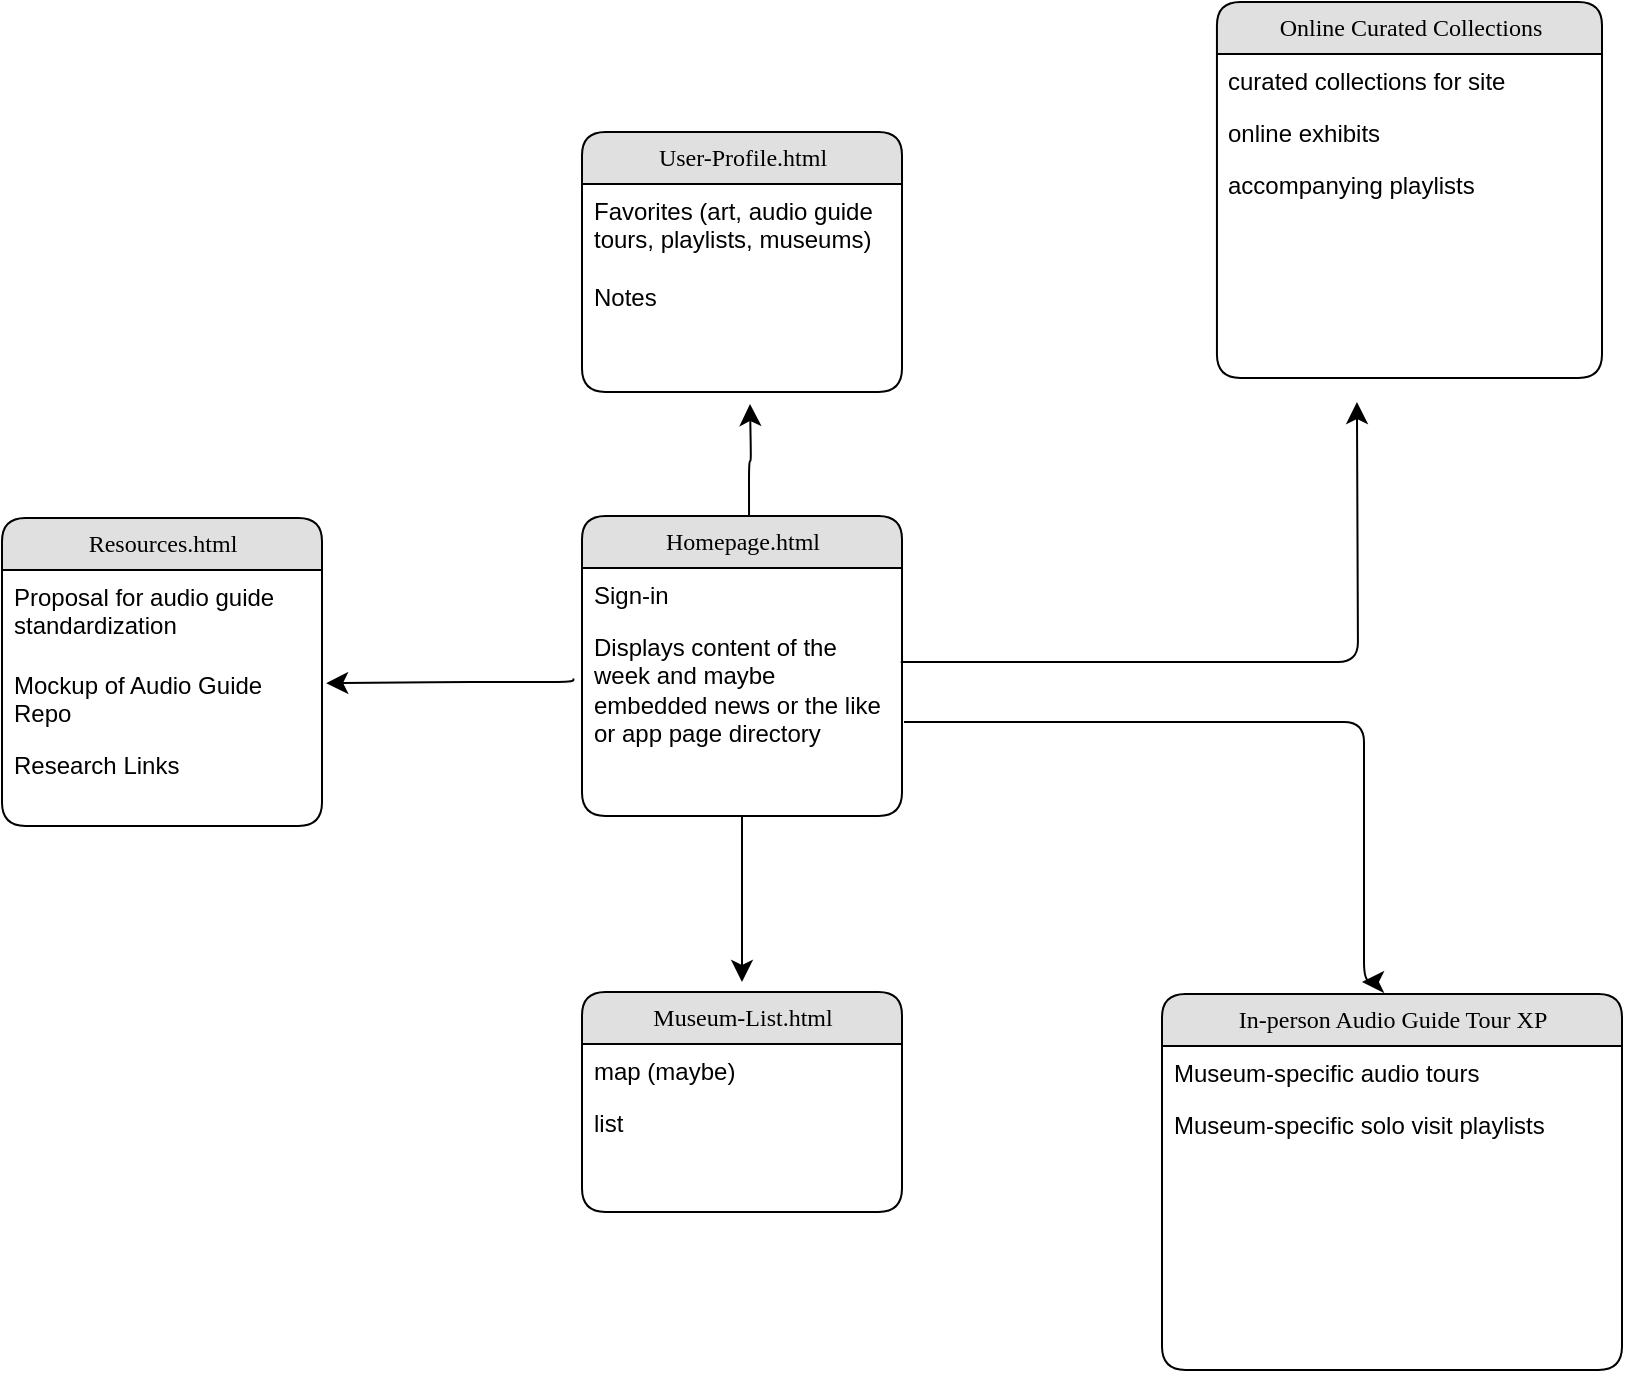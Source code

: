 <mxfile version="20.6.0" type="github">
  <diagram name="Page-1" id="b520641d-4fe3-3701-9064-5fc419738815">
    <mxGraphModel dx="2105" dy="1113" grid="1" gridSize="10" guides="1" tooltips="1" connect="1" arrows="1" fold="1" page="1" pageScale="1" pageWidth="1100" pageHeight="850" background="none" math="0" shadow="0">
      <root>
        <mxCell id="0" />
        <mxCell id="1" parent="0" />
        <mxCell id="21ea969265ad0168-10" value="User-Profile.html" style="swimlane;html=1;fontStyle=0;childLayout=stackLayout;horizontal=1;startSize=26;fillColor=#e0e0e0;horizontalStack=0;resizeParent=1;resizeLast=0;collapsible=1;marginBottom=0;swimlaneFillColor=#ffffff;align=center;rounded=1;shadow=0;comic=0;labelBackgroundColor=none;strokeWidth=1;fontFamily=Verdana;fontSize=12" parent="1" vertex="1">
          <mxGeometry x="320" y="155" width="160" height="130" as="geometry" />
        </mxCell>
        <mxCell id="21ea969265ad0168-11" value="&lt;div&gt;Favorites (art, audio guide tours, playlists, museums)&lt;/div&gt;&lt;div&gt;&lt;br&gt;&lt;/div&gt;&lt;div&gt;Notes&lt;br&gt;&lt;/div&gt;" style="text;html=1;strokeColor=none;fillColor=none;spacingLeft=4;spacingRight=4;whiteSpace=wrap;overflow=hidden;rotatable=0;points=[[0,0.5],[1,0.5]];portConstraint=eastwest;" parent="21ea969265ad0168-10" vertex="1">
          <mxGeometry y="26" width="160" height="94" as="geometry" />
        </mxCell>
        <mxCell id="21ea969265ad0168-14" value="Resources.html" style="swimlane;html=1;fontStyle=0;childLayout=stackLayout;horizontal=1;startSize=26;fillColor=#e0e0e0;horizontalStack=0;resizeParent=1;resizeLast=0;collapsible=1;marginBottom=0;swimlaneFillColor=#ffffff;align=center;rounded=1;shadow=0;comic=0;labelBackgroundColor=none;strokeWidth=1;fontFamily=Verdana;fontSize=12" parent="1" vertex="1">
          <mxGeometry x="30" y="348" width="160" height="154" as="geometry" />
        </mxCell>
        <mxCell id="21ea969265ad0168-15" value="Proposal for audio guide standardization" style="text;html=1;strokeColor=none;fillColor=none;spacingLeft=4;spacingRight=4;whiteSpace=wrap;overflow=hidden;rotatable=0;points=[[0,0.5],[1,0.5]];portConstraint=eastwest;" parent="21ea969265ad0168-14" vertex="1">
          <mxGeometry y="26" width="160" height="44" as="geometry" />
        </mxCell>
        <mxCell id="21ea969265ad0168-16" value="Mockup of Audio Guide Repo" style="text;html=1;strokeColor=none;fillColor=none;spacingLeft=4;spacingRight=4;whiteSpace=wrap;overflow=hidden;rotatable=0;points=[[0,0.5],[1,0.5]];portConstraint=eastwest;" parent="21ea969265ad0168-14" vertex="1">
          <mxGeometry y="70" width="160" height="40" as="geometry" />
        </mxCell>
        <mxCell id="21ea969265ad0168-17" value="Research Links" style="text;html=1;strokeColor=none;fillColor=none;spacingLeft=4;spacingRight=4;whiteSpace=wrap;overflow=hidden;rotatable=0;points=[[0,0.5],[1,0.5]];portConstraint=eastwest;" parent="21ea969265ad0168-14" vertex="1">
          <mxGeometry y="110" width="160" height="26" as="geometry" />
        </mxCell>
        <mxCell id="21ea969265ad0168-18" value="Online Curated Collections" style="swimlane;html=1;fontStyle=0;childLayout=stackLayout;horizontal=1;startSize=26;fillColor=#e0e0e0;horizontalStack=0;resizeParent=1;resizeLast=0;collapsible=1;marginBottom=0;swimlaneFillColor=#ffffff;align=center;rounded=1;shadow=0;comic=0;labelBackgroundColor=none;strokeWidth=1;fontFamily=Verdana;fontSize=12" parent="1" vertex="1">
          <mxGeometry x="637.47" y="90" width="192.53" height="188" as="geometry" />
        </mxCell>
        <mxCell id="21ea969265ad0168-19" value="curated collections for site" style="text;html=1;strokeColor=none;fillColor=none;spacingLeft=4;spacingRight=4;whiteSpace=wrap;overflow=hidden;rotatable=0;points=[[0,0.5],[1,0.5]];portConstraint=eastwest;" parent="21ea969265ad0168-18" vertex="1">
          <mxGeometry y="26" width="192.53" height="26" as="geometry" />
        </mxCell>
        <mxCell id="21ea969265ad0168-20" value="online exhibits" style="text;html=1;strokeColor=none;fillColor=none;spacingLeft=4;spacingRight=4;whiteSpace=wrap;overflow=hidden;rotatable=0;points=[[0,0.5],[1,0.5]];portConstraint=eastwest;" parent="21ea969265ad0168-18" vertex="1">
          <mxGeometry y="52" width="192.53" height="26" as="geometry" />
        </mxCell>
        <mxCell id="21ea969265ad0168-51" value="accompanying playlists" style="text;html=1;strokeColor=none;fillColor=none;spacingLeft=4;spacingRight=4;whiteSpace=wrap;overflow=hidden;rotatable=0;points=[[0,0.5],[1,0.5]];portConstraint=eastwest;" parent="21ea969265ad0168-18" vertex="1">
          <mxGeometry y="78" width="192.53" height="84" as="geometry" />
        </mxCell>
        <mxCell id="21ea969265ad0168-22" value="Homepage.html" style="swimlane;html=1;fontStyle=0;childLayout=stackLayout;horizontal=1;startSize=26;fillColor=#e0e0e0;horizontalStack=0;resizeParent=1;resizeLast=0;collapsible=1;marginBottom=0;swimlaneFillColor=#ffffff;align=center;rounded=1;shadow=0;comic=0;labelBackgroundColor=none;strokeWidth=1;fontFamily=Verdana;fontSize=12" parent="1" vertex="1">
          <mxGeometry x="320" y="347" width="160" height="150" as="geometry" />
        </mxCell>
        <mxCell id="21ea969265ad0168-23" value="Sign-in" style="text;html=1;strokeColor=none;fillColor=none;spacingLeft=4;spacingRight=4;whiteSpace=wrap;overflow=hidden;rotatable=0;points=[[0,0.5],[1,0.5]];portConstraint=eastwest;" parent="21ea969265ad0168-22" vertex="1">
          <mxGeometry y="26" width="160" height="26" as="geometry" />
        </mxCell>
        <mxCell id="21ea969265ad0168-24" value="Displays content of the week and maybe embedded news or the like or app page directory" style="text;html=1;strokeColor=none;fillColor=none;spacingLeft=4;spacingRight=4;whiteSpace=wrap;overflow=hidden;rotatable=0;points=[[0,0.5],[1,0.5]];portConstraint=eastwest;" parent="21ea969265ad0168-22" vertex="1">
          <mxGeometry y="52" width="160" height="78" as="geometry" />
        </mxCell>
        <mxCell id="21ea969265ad0168-26" value="Museum-List.html" style="swimlane;html=1;fontStyle=0;childLayout=stackLayout;horizontal=1;startSize=26;fillColor=#e0e0e0;horizontalStack=0;resizeParent=1;resizeLast=0;collapsible=1;marginBottom=0;swimlaneFillColor=#ffffff;align=center;rounded=1;shadow=0;comic=0;labelBackgroundColor=none;strokeWidth=1;fontFamily=Verdana;fontSize=12" parent="1" vertex="1">
          <mxGeometry x="320" y="585" width="160" height="110" as="geometry" />
        </mxCell>
        <mxCell id="21ea969265ad0168-27" value="map (maybe)" style="text;html=1;strokeColor=none;fillColor=none;spacingLeft=4;spacingRight=4;whiteSpace=wrap;overflow=hidden;rotatable=0;points=[[0,0.5],[1,0.5]];portConstraint=eastwest;" parent="21ea969265ad0168-26" vertex="1">
          <mxGeometry y="26" width="160" height="26" as="geometry" />
        </mxCell>
        <mxCell id="21ea969265ad0168-28" value="list" style="text;html=1;strokeColor=none;fillColor=none;spacingLeft=4;spacingRight=4;whiteSpace=wrap;overflow=hidden;rotatable=0;points=[[0,0.5],[1,0.5]];portConstraint=eastwest;" parent="21ea969265ad0168-26" vertex="1">
          <mxGeometry y="52" width="160" height="26" as="geometry" />
        </mxCell>
        <mxCell id="21ea969265ad0168-37" style="edgeStyle=orthogonalEdgeStyle;html=1;labelBackgroundColor=none;startFill=0;startSize=8;endFill=1;endSize=8;fontFamily=Verdana;fontSize=12;exitX=0.5;exitY=1;exitDx=0;exitDy=0;" parent="1" source="21ea969265ad0168-22" edge="1">
          <mxGeometry relative="1" as="geometry">
            <mxPoint x="400" y="580" as="targetPoint" />
          </mxGeometry>
        </mxCell>
        <mxCell id="21ea969265ad0168-38" style="edgeStyle=orthogonalEdgeStyle;html=1;labelBackgroundColor=none;startFill=0;startSize=8;endFill=1;endSize=8;fontFamily=Verdana;fontSize=12;exitX=0.522;exitY=0;exitDx=0;exitDy=0;exitPerimeter=0;" parent="1" source="21ea969265ad0168-22" edge="1">
          <mxGeometry relative="1" as="geometry">
            <mxPoint x="404" y="291" as="targetPoint" />
          </mxGeometry>
        </mxCell>
        <mxCell id="21ea969265ad0168-42" style="edgeStyle=orthogonalEdgeStyle;html=1;exitX=-0.027;exitY=0.375;labelBackgroundColor=none;startFill=0;startSize=8;endFill=1;endSize=8;fontFamily=Verdana;fontSize=12;exitDx=0;exitDy=0;exitPerimeter=0;entryX=1.013;entryY=0.315;entryDx=0;entryDy=0;entryPerimeter=0;" parent="1" source="21ea969265ad0168-24" target="21ea969265ad0168-16" edge="1">
          <mxGeometry relative="1" as="geometry">
            <Array as="points">
              <mxPoint x="316" y="430" />
              <mxPoint x="255" y="430" />
            </Array>
            <mxPoint x="220" y="490" as="targetPoint" />
          </mxGeometry>
        </mxCell>
        <mxCell id="21ea969265ad0168-44" style="edgeStyle=orthogonalEdgeStyle;html=1;labelBackgroundColor=none;startFill=0;startSize=8;endFill=1;endSize=8;fontFamily=Verdana;fontSize=12;" parent="1" edge="1">
          <mxGeometry relative="1" as="geometry">
            <mxPoint x="710" y="580" as="targetPoint" />
            <mxPoint x="481" y="450" as="sourcePoint" />
            <Array as="points">
              <mxPoint x="481" y="450" />
              <mxPoint x="711" y="450" />
            </Array>
          </mxGeometry>
        </mxCell>
        <mxCell id="EjBqxXJvE4-Up-YgXmHK-1" style="edgeStyle=orthogonalEdgeStyle;html=1;exitX=0.996;exitY=0.269;labelBackgroundColor=none;startFill=0;startSize=8;endFill=1;endSize=8;fontFamily=Verdana;fontSize=12;exitDx=0;exitDy=0;exitPerimeter=0;" edge="1" parent="1" source="21ea969265ad0168-24">
          <mxGeometry relative="1" as="geometry">
            <mxPoint x="707.47" y="290" as="targetPoint" />
            <mxPoint x="550" y="420.004" as="sourcePoint" />
          </mxGeometry>
        </mxCell>
        <mxCell id="EjBqxXJvE4-Up-YgXmHK-2" value="In-person Audio Guide Tour XP" style="swimlane;html=1;fontStyle=0;childLayout=stackLayout;horizontal=1;startSize=26;fillColor=#e0e0e0;horizontalStack=0;resizeParent=1;resizeLast=0;collapsible=1;marginBottom=0;swimlaneFillColor=#ffffff;align=center;rounded=1;shadow=0;comic=0;labelBackgroundColor=none;strokeWidth=1;fontFamily=Verdana;fontSize=12" vertex="1" parent="1">
          <mxGeometry x="610" y="586" width="230" height="188" as="geometry" />
        </mxCell>
        <mxCell id="EjBqxXJvE4-Up-YgXmHK-3" value="Museum-specific audio tours" style="text;html=1;strokeColor=none;fillColor=none;spacingLeft=4;spacingRight=4;whiteSpace=wrap;overflow=hidden;rotatable=0;points=[[0,0.5],[1,0.5]];portConstraint=eastwest;" vertex="1" parent="EjBqxXJvE4-Up-YgXmHK-2">
          <mxGeometry y="26" width="230" height="26" as="geometry" />
        </mxCell>
        <mxCell id="EjBqxXJvE4-Up-YgXmHK-4" value="Museum-specific solo visit playlists" style="text;html=1;strokeColor=none;fillColor=none;spacingLeft=4;spacingRight=4;whiteSpace=wrap;overflow=hidden;rotatable=0;points=[[0,0.5],[1,0.5]];portConstraint=eastwest;" vertex="1" parent="EjBqxXJvE4-Up-YgXmHK-2">
          <mxGeometry y="52" width="230" height="26" as="geometry" />
        </mxCell>
      </root>
    </mxGraphModel>
  </diagram>
</mxfile>
